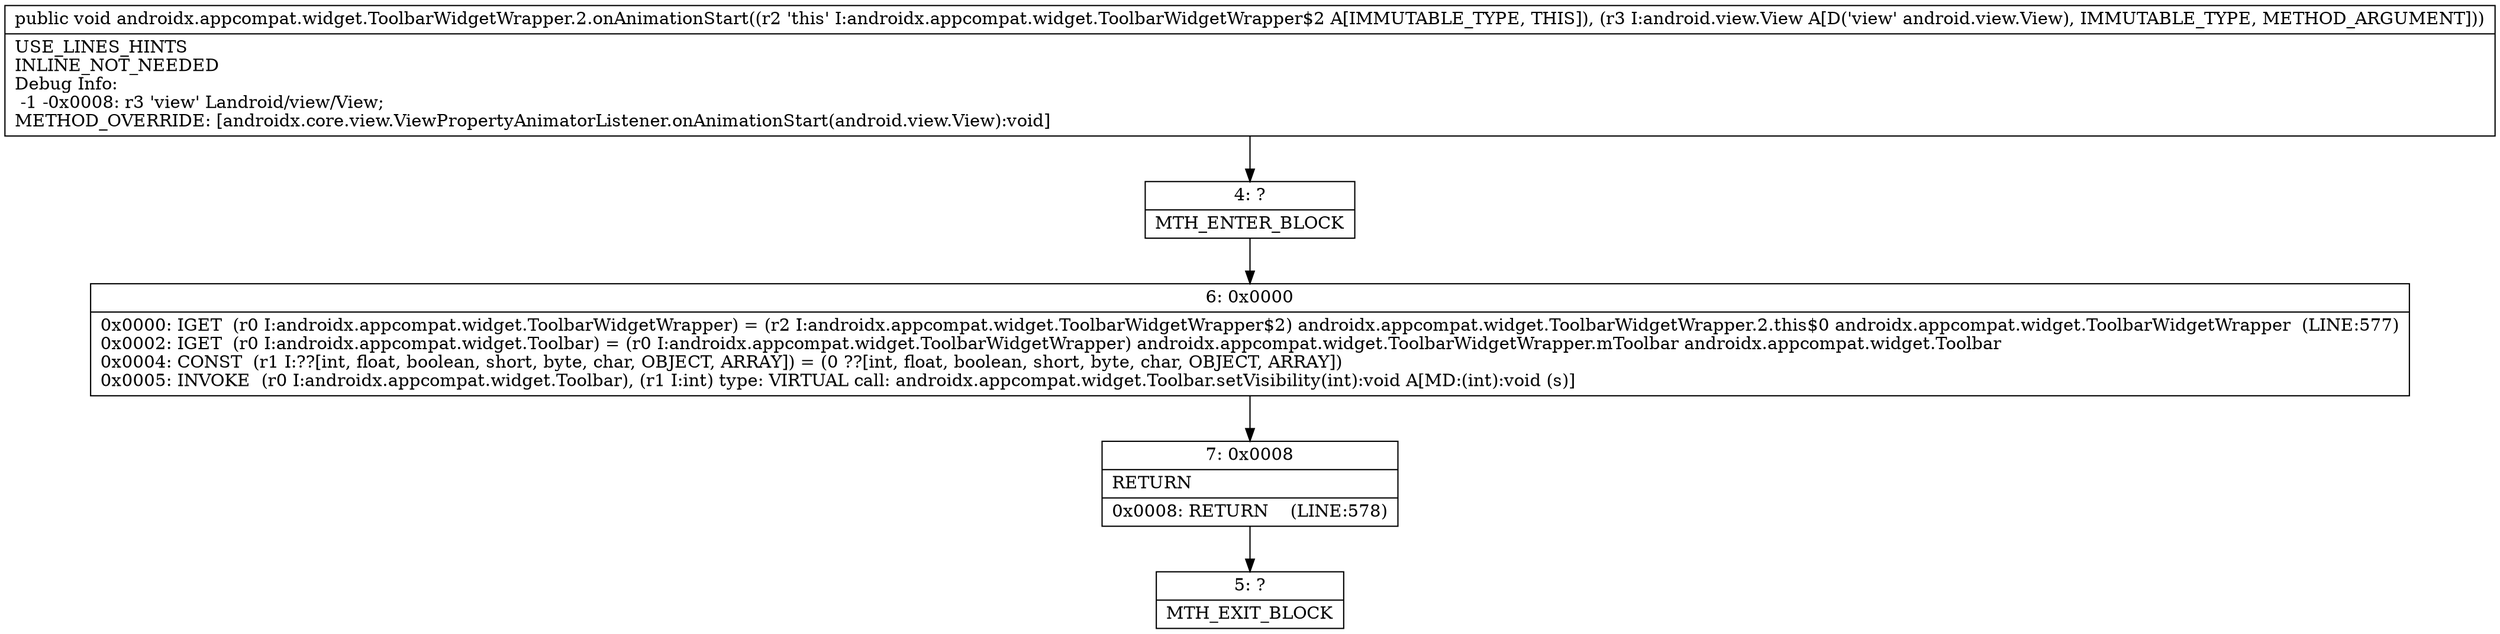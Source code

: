 digraph "CFG forandroidx.appcompat.widget.ToolbarWidgetWrapper.2.onAnimationStart(Landroid\/view\/View;)V" {
Node_4 [shape=record,label="{4\:\ ?|MTH_ENTER_BLOCK\l}"];
Node_6 [shape=record,label="{6\:\ 0x0000|0x0000: IGET  (r0 I:androidx.appcompat.widget.ToolbarWidgetWrapper) = (r2 I:androidx.appcompat.widget.ToolbarWidgetWrapper$2) androidx.appcompat.widget.ToolbarWidgetWrapper.2.this$0 androidx.appcompat.widget.ToolbarWidgetWrapper  (LINE:577)\l0x0002: IGET  (r0 I:androidx.appcompat.widget.Toolbar) = (r0 I:androidx.appcompat.widget.ToolbarWidgetWrapper) androidx.appcompat.widget.ToolbarWidgetWrapper.mToolbar androidx.appcompat.widget.Toolbar \l0x0004: CONST  (r1 I:??[int, float, boolean, short, byte, char, OBJECT, ARRAY]) = (0 ??[int, float, boolean, short, byte, char, OBJECT, ARRAY]) \l0x0005: INVOKE  (r0 I:androidx.appcompat.widget.Toolbar), (r1 I:int) type: VIRTUAL call: androidx.appcompat.widget.Toolbar.setVisibility(int):void A[MD:(int):void (s)]\l}"];
Node_7 [shape=record,label="{7\:\ 0x0008|RETURN\l|0x0008: RETURN    (LINE:578)\l}"];
Node_5 [shape=record,label="{5\:\ ?|MTH_EXIT_BLOCK\l}"];
MethodNode[shape=record,label="{public void androidx.appcompat.widget.ToolbarWidgetWrapper.2.onAnimationStart((r2 'this' I:androidx.appcompat.widget.ToolbarWidgetWrapper$2 A[IMMUTABLE_TYPE, THIS]), (r3 I:android.view.View A[D('view' android.view.View), IMMUTABLE_TYPE, METHOD_ARGUMENT]))  | USE_LINES_HINTS\lINLINE_NOT_NEEDED\lDebug Info:\l  \-1 \-0x0008: r3 'view' Landroid\/view\/View;\lMETHOD_OVERRIDE: [androidx.core.view.ViewPropertyAnimatorListener.onAnimationStart(android.view.View):void]\l}"];
MethodNode -> Node_4;Node_4 -> Node_6;
Node_6 -> Node_7;
Node_7 -> Node_5;
}

